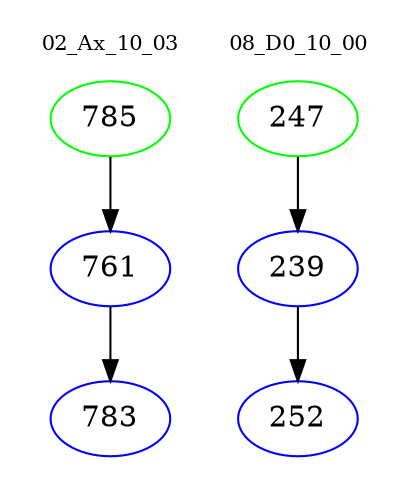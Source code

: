 digraph{
subgraph cluster_0 {
color = white
label = "02_Ax_10_03";
fontsize=10;
T0_785 [label="785", color="green"]
T0_785 -> T0_761 [color="black"]
T0_761 [label="761", color="blue"]
T0_761 -> T0_783 [color="black"]
T0_783 [label="783", color="blue"]
}
subgraph cluster_1 {
color = white
label = "08_D0_10_00";
fontsize=10;
T1_247 [label="247", color="green"]
T1_247 -> T1_239 [color="black"]
T1_239 [label="239", color="blue"]
T1_239 -> T1_252 [color="black"]
T1_252 [label="252", color="blue"]
}
}
